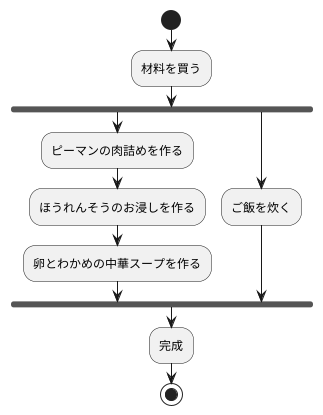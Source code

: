 @startuml 豪華な夕飯を作る
|ユーザー|

start

:材料を買う;

fork
  :ピーマンの肉詰めを作る;
  :ほうれんそうのお浸しを作る;
  :卵とわかめの中華スープを作る;
fork again
  :ご飯を炊く;
end fork


:完成;
stop
@enduml
